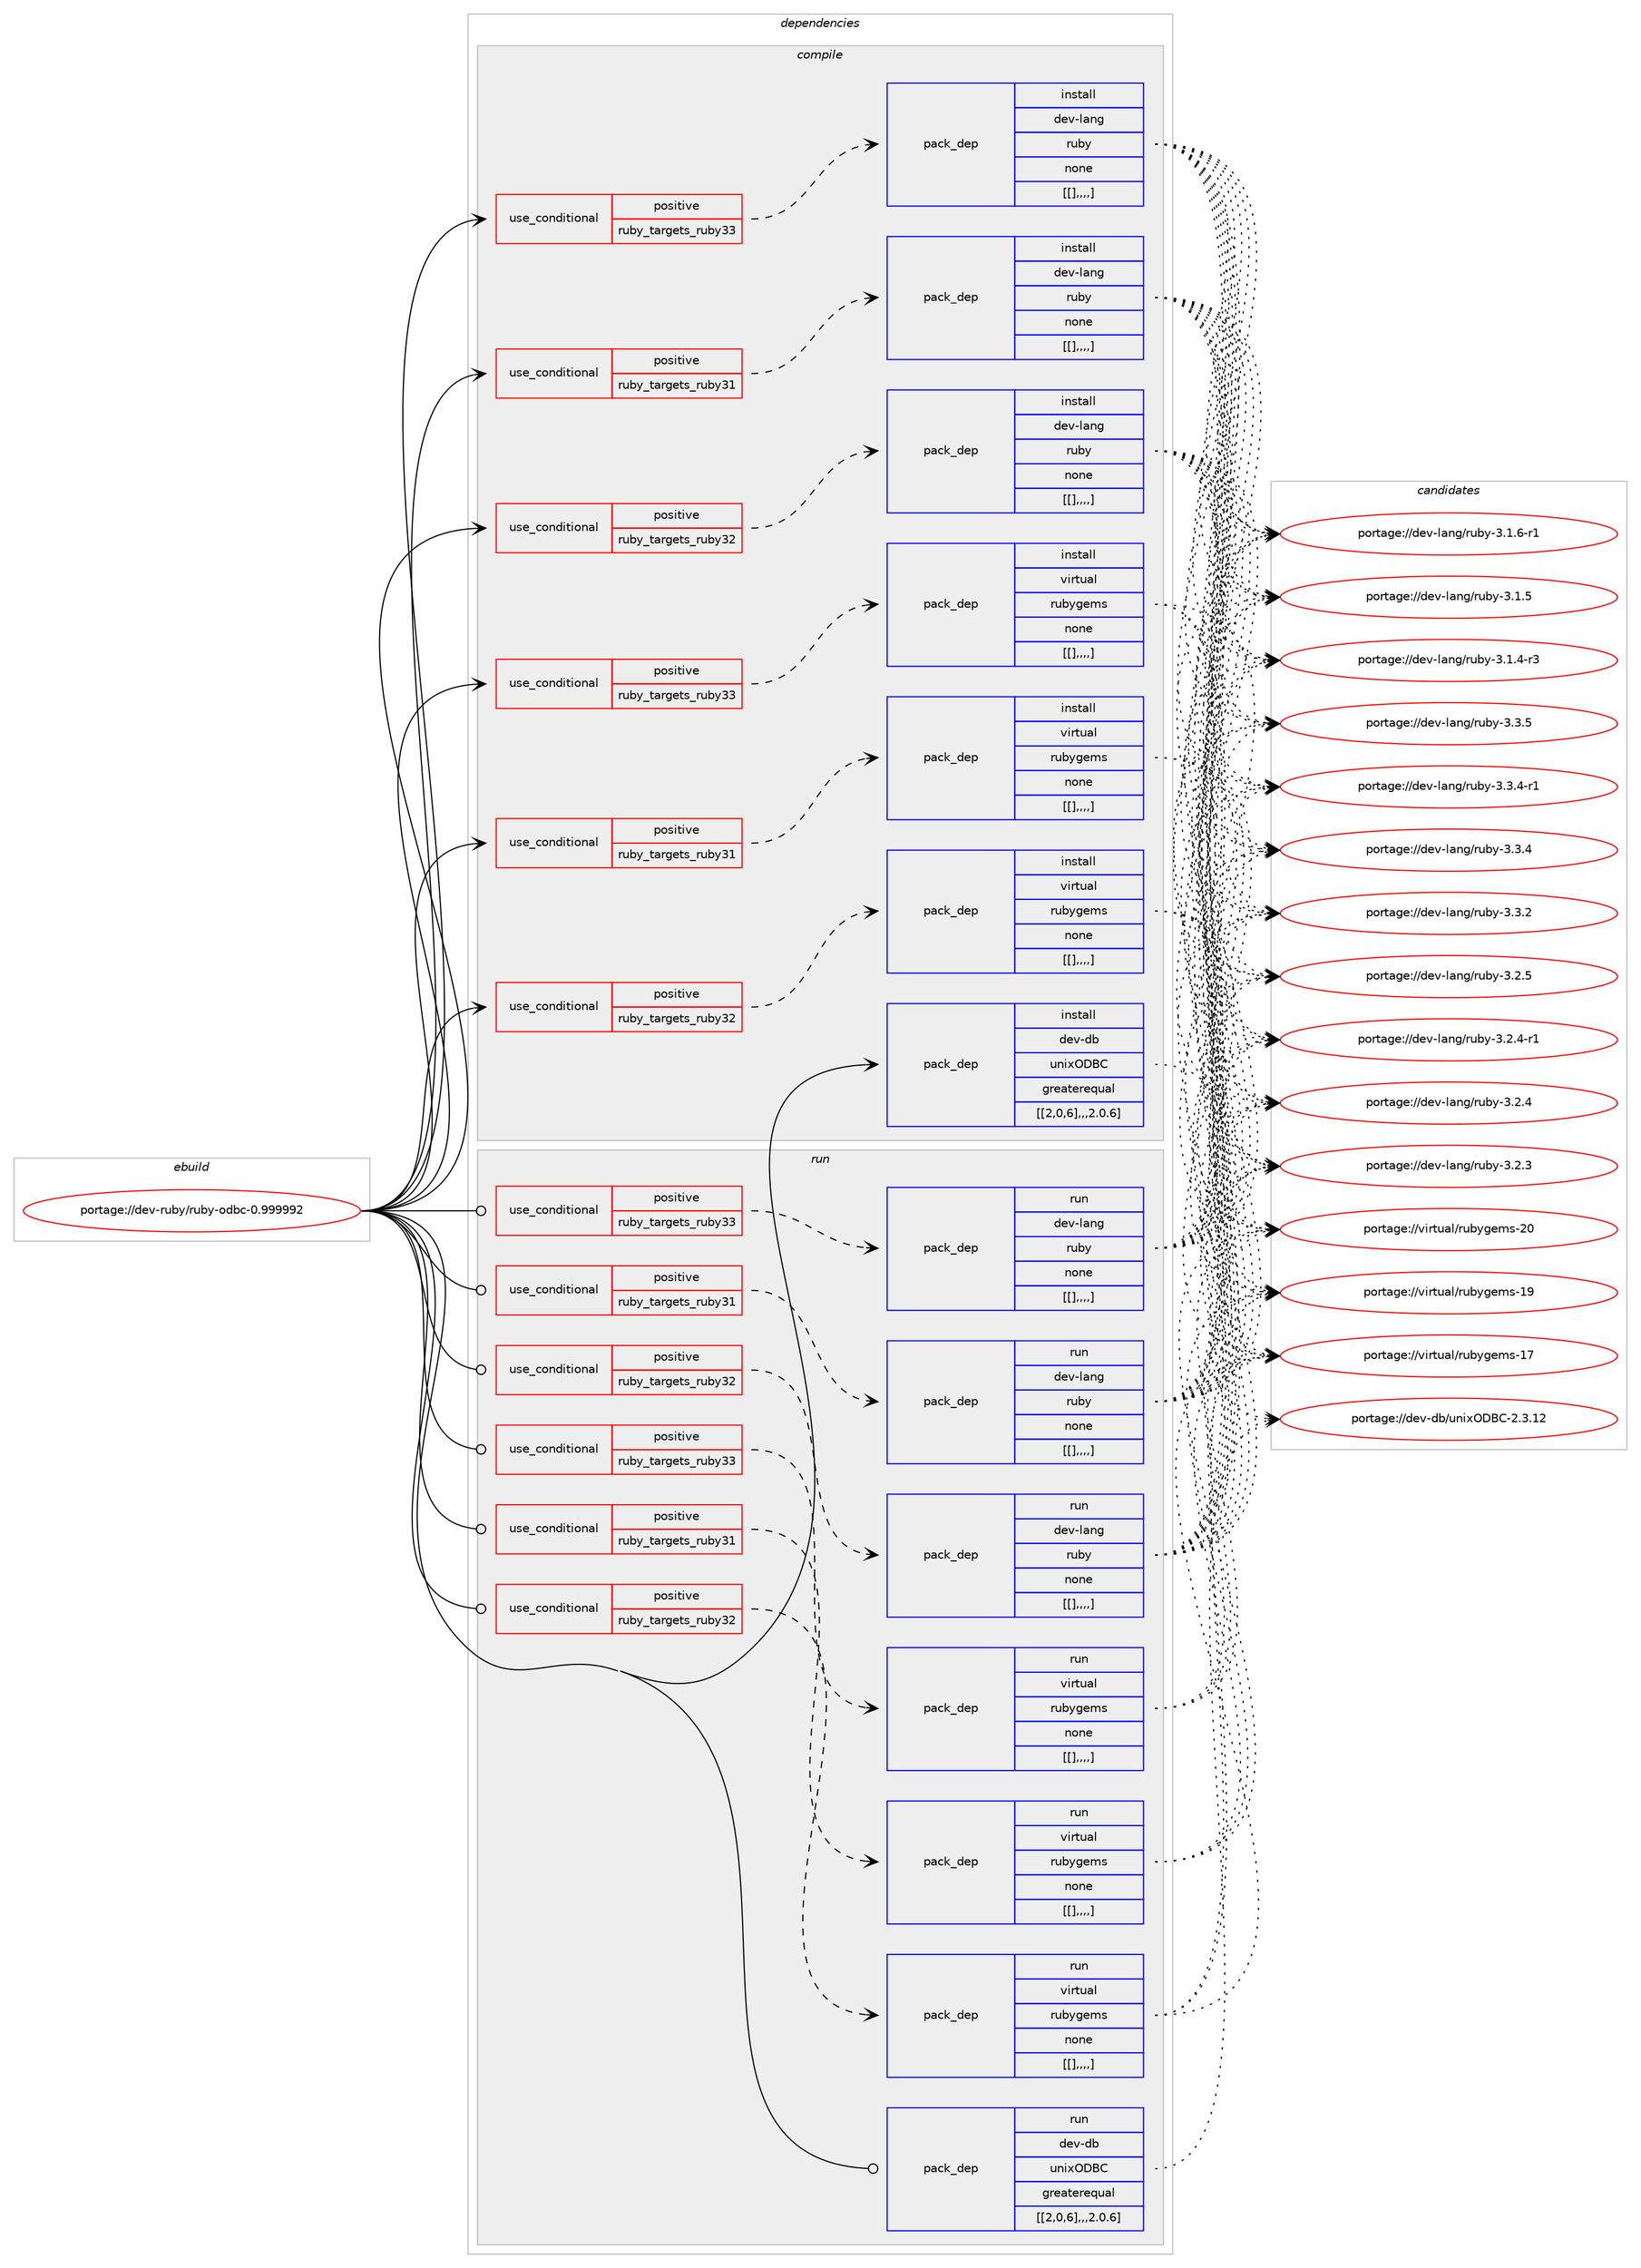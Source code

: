 digraph prolog {

# *************
# Graph options
# *************

newrank=true;
concentrate=true;
compound=true;
graph [rankdir=LR,fontname=Helvetica,fontsize=10,ranksep=1.5];#, ranksep=2.5, nodesep=0.2];
edge  [arrowhead=vee];
node  [fontname=Helvetica,fontsize=10];

# **********
# The ebuild
# **********

subgraph cluster_leftcol {
color=gray;
label=<<i>ebuild</i>>;
id [label="portage://dev-ruby/ruby-odbc-0.999992", color=red, width=4, href="../dev-ruby/ruby-odbc-0.999992.svg"];
}

# ****************
# The dependencies
# ****************

subgraph cluster_midcol {
color=gray;
label=<<i>dependencies</i>>;
subgraph cluster_compile {
fillcolor="#eeeeee";
style=filled;
label=<<i>compile</i>>;
subgraph cond57151 {
dependency204434 [label=<<TABLE BORDER="0" CELLBORDER="1" CELLSPACING="0" CELLPADDING="4"><TR><TD ROWSPAN="3" CELLPADDING="10">use_conditional</TD></TR><TR><TD>positive</TD></TR><TR><TD>ruby_targets_ruby31</TD></TR></TABLE>>, shape=none, color=red];
subgraph pack145906 {
dependency204435 [label=<<TABLE BORDER="0" CELLBORDER="1" CELLSPACING="0" CELLPADDING="4" WIDTH="220"><TR><TD ROWSPAN="6" CELLPADDING="30">pack_dep</TD></TR><TR><TD WIDTH="110">install</TD></TR><TR><TD>dev-lang</TD></TR><TR><TD>ruby</TD></TR><TR><TD>none</TD></TR><TR><TD>[[],,,,]</TD></TR></TABLE>>, shape=none, color=blue];
}
dependency204434:e -> dependency204435:w [weight=20,style="dashed",arrowhead="vee"];
}
id:e -> dependency204434:w [weight=20,style="solid",arrowhead="vee"];
subgraph cond57152 {
dependency204436 [label=<<TABLE BORDER="0" CELLBORDER="1" CELLSPACING="0" CELLPADDING="4"><TR><TD ROWSPAN="3" CELLPADDING="10">use_conditional</TD></TR><TR><TD>positive</TD></TR><TR><TD>ruby_targets_ruby31</TD></TR></TABLE>>, shape=none, color=red];
subgraph pack145907 {
dependency204437 [label=<<TABLE BORDER="0" CELLBORDER="1" CELLSPACING="0" CELLPADDING="4" WIDTH="220"><TR><TD ROWSPAN="6" CELLPADDING="30">pack_dep</TD></TR><TR><TD WIDTH="110">install</TD></TR><TR><TD>virtual</TD></TR><TR><TD>rubygems</TD></TR><TR><TD>none</TD></TR><TR><TD>[[],,,,]</TD></TR></TABLE>>, shape=none, color=blue];
}
dependency204436:e -> dependency204437:w [weight=20,style="dashed",arrowhead="vee"];
}
id:e -> dependency204436:w [weight=20,style="solid",arrowhead="vee"];
subgraph cond57153 {
dependency204438 [label=<<TABLE BORDER="0" CELLBORDER="1" CELLSPACING="0" CELLPADDING="4"><TR><TD ROWSPAN="3" CELLPADDING="10">use_conditional</TD></TR><TR><TD>positive</TD></TR><TR><TD>ruby_targets_ruby32</TD></TR></TABLE>>, shape=none, color=red];
subgraph pack145908 {
dependency204439 [label=<<TABLE BORDER="0" CELLBORDER="1" CELLSPACING="0" CELLPADDING="4" WIDTH="220"><TR><TD ROWSPAN="6" CELLPADDING="30">pack_dep</TD></TR><TR><TD WIDTH="110">install</TD></TR><TR><TD>dev-lang</TD></TR><TR><TD>ruby</TD></TR><TR><TD>none</TD></TR><TR><TD>[[],,,,]</TD></TR></TABLE>>, shape=none, color=blue];
}
dependency204438:e -> dependency204439:w [weight=20,style="dashed",arrowhead="vee"];
}
id:e -> dependency204438:w [weight=20,style="solid",arrowhead="vee"];
subgraph cond57154 {
dependency204440 [label=<<TABLE BORDER="0" CELLBORDER="1" CELLSPACING="0" CELLPADDING="4"><TR><TD ROWSPAN="3" CELLPADDING="10">use_conditional</TD></TR><TR><TD>positive</TD></TR><TR><TD>ruby_targets_ruby32</TD></TR></TABLE>>, shape=none, color=red];
subgraph pack145909 {
dependency204441 [label=<<TABLE BORDER="0" CELLBORDER="1" CELLSPACING="0" CELLPADDING="4" WIDTH="220"><TR><TD ROWSPAN="6" CELLPADDING="30">pack_dep</TD></TR><TR><TD WIDTH="110">install</TD></TR><TR><TD>virtual</TD></TR><TR><TD>rubygems</TD></TR><TR><TD>none</TD></TR><TR><TD>[[],,,,]</TD></TR></TABLE>>, shape=none, color=blue];
}
dependency204440:e -> dependency204441:w [weight=20,style="dashed",arrowhead="vee"];
}
id:e -> dependency204440:w [weight=20,style="solid",arrowhead="vee"];
subgraph cond57155 {
dependency204442 [label=<<TABLE BORDER="0" CELLBORDER="1" CELLSPACING="0" CELLPADDING="4"><TR><TD ROWSPAN="3" CELLPADDING="10">use_conditional</TD></TR><TR><TD>positive</TD></TR><TR><TD>ruby_targets_ruby33</TD></TR></TABLE>>, shape=none, color=red];
subgraph pack145910 {
dependency204443 [label=<<TABLE BORDER="0" CELLBORDER="1" CELLSPACING="0" CELLPADDING="4" WIDTH="220"><TR><TD ROWSPAN="6" CELLPADDING="30">pack_dep</TD></TR><TR><TD WIDTH="110">install</TD></TR><TR><TD>dev-lang</TD></TR><TR><TD>ruby</TD></TR><TR><TD>none</TD></TR><TR><TD>[[],,,,]</TD></TR></TABLE>>, shape=none, color=blue];
}
dependency204442:e -> dependency204443:w [weight=20,style="dashed",arrowhead="vee"];
}
id:e -> dependency204442:w [weight=20,style="solid",arrowhead="vee"];
subgraph cond57156 {
dependency204444 [label=<<TABLE BORDER="0" CELLBORDER="1" CELLSPACING="0" CELLPADDING="4"><TR><TD ROWSPAN="3" CELLPADDING="10">use_conditional</TD></TR><TR><TD>positive</TD></TR><TR><TD>ruby_targets_ruby33</TD></TR></TABLE>>, shape=none, color=red];
subgraph pack145911 {
dependency204445 [label=<<TABLE BORDER="0" CELLBORDER="1" CELLSPACING="0" CELLPADDING="4" WIDTH="220"><TR><TD ROWSPAN="6" CELLPADDING="30">pack_dep</TD></TR><TR><TD WIDTH="110">install</TD></TR><TR><TD>virtual</TD></TR><TR><TD>rubygems</TD></TR><TR><TD>none</TD></TR><TR><TD>[[],,,,]</TD></TR></TABLE>>, shape=none, color=blue];
}
dependency204444:e -> dependency204445:w [weight=20,style="dashed",arrowhead="vee"];
}
id:e -> dependency204444:w [weight=20,style="solid",arrowhead="vee"];
subgraph pack145912 {
dependency204446 [label=<<TABLE BORDER="0" CELLBORDER="1" CELLSPACING="0" CELLPADDING="4" WIDTH="220"><TR><TD ROWSPAN="6" CELLPADDING="30">pack_dep</TD></TR><TR><TD WIDTH="110">install</TD></TR><TR><TD>dev-db</TD></TR><TR><TD>unixODBC</TD></TR><TR><TD>greaterequal</TD></TR><TR><TD>[[2,0,6],,,2.0.6]</TD></TR></TABLE>>, shape=none, color=blue];
}
id:e -> dependency204446:w [weight=20,style="solid",arrowhead="vee"];
}
subgraph cluster_compileandrun {
fillcolor="#eeeeee";
style=filled;
label=<<i>compile and run</i>>;
}
subgraph cluster_run {
fillcolor="#eeeeee";
style=filled;
label=<<i>run</i>>;
subgraph cond57157 {
dependency204447 [label=<<TABLE BORDER="0" CELLBORDER="1" CELLSPACING="0" CELLPADDING="4"><TR><TD ROWSPAN="3" CELLPADDING="10">use_conditional</TD></TR><TR><TD>positive</TD></TR><TR><TD>ruby_targets_ruby31</TD></TR></TABLE>>, shape=none, color=red];
subgraph pack145913 {
dependency204448 [label=<<TABLE BORDER="0" CELLBORDER="1" CELLSPACING="0" CELLPADDING="4" WIDTH="220"><TR><TD ROWSPAN="6" CELLPADDING="30">pack_dep</TD></TR><TR><TD WIDTH="110">run</TD></TR><TR><TD>dev-lang</TD></TR><TR><TD>ruby</TD></TR><TR><TD>none</TD></TR><TR><TD>[[],,,,]</TD></TR></TABLE>>, shape=none, color=blue];
}
dependency204447:e -> dependency204448:w [weight=20,style="dashed",arrowhead="vee"];
}
id:e -> dependency204447:w [weight=20,style="solid",arrowhead="odot"];
subgraph cond57158 {
dependency204449 [label=<<TABLE BORDER="0" CELLBORDER="1" CELLSPACING="0" CELLPADDING="4"><TR><TD ROWSPAN="3" CELLPADDING="10">use_conditional</TD></TR><TR><TD>positive</TD></TR><TR><TD>ruby_targets_ruby31</TD></TR></TABLE>>, shape=none, color=red];
subgraph pack145914 {
dependency204450 [label=<<TABLE BORDER="0" CELLBORDER="1" CELLSPACING="0" CELLPADDING="4" WIDTH="220"><TR><TD ROWSPAN="6" CELLPADDING="30">pack_dep</TD></TR><TR><TD WIDTH="110">run</TD></TR><TR><TD>virtual</TD></TR><TR><TD>rubygems</TD></TR><TR><TD>none</TD></TR><TR><TD>[[],,,,]</TD></TR></TABLE>>, shape=none, color=blue];
}
dependency204449:e -> dependency204450:w [weight=20,style="dashed",arrowhead="vee"];
}
id:e -> dependency204449:w [weight=20,style="solid",arrowhead="odot"];
subgraph cond57159 {
dependency204451 [label=<<TABLE BORDER="0" CELLBORDER="1" CELLSPACING="0" CELLPADDING="4"><TR><TD ROWSPAN="3" CELLPADDING="10">use_conditional</TD></TR><TR><TD>positive</TD></TR><TR><TD>ruby_targets_ruby32</TD></TR></TABLE>>, shape=none, color=red];
subgraph pack145915 {
dependency204452 [label=<<TABLE BORDER="0" CELLBORDER="1" CELLSPACING="0" CELLPADDING="4" WIDTH="220"><TR><TD ROWSPAN="6" CELLPADDING="30">pack_dep</TD></TR><TR><TD WIDTH="110">run</TD></TR><TR><TD>dev-lang</TD></TR><TR><TD>ruby</TD></TR><TR><TD>none</TD></TR><TR><TD>[[],,,,]</TD></TR></TABLE>>, shape=none, color=blue];
}
dependency204451:e -> dependency204452:w [weight=20,style="dashed",arrowhead="vee"];
}
id:e -> dependency204451:w [weight=20,style="solid",arrowhead="odot"];
subgraph cond57160 {
dependency204453 [label=<<TABLE BORDER="0" CELLBORDER="1" CELLSPACING="0" CELLPADDING="4"><TR><TD ROWSPAN="3" CELLPADDING="10">use_conditional</TD></TR><TR><TD>positive</TD></TR><TR><TD>ruby_targets_ruby32</TD></TR></TABLE>>, shape=none, color=red];
subgraph pack145916 {
dependency204454 [label=<<TABLE BORDER="0" CELLBORDER="1" CELLSPACING="0" CELLPADDING="4" WIDTH="220"><TR><TD ROWSPAN="6" CELLPADDING="30">pack_dep</TD></TR><TR><TD WIDTH="110">run</TD></TR><TR><TD>virtual</TD></TR><TR><TD>rubygems</TD></TR><TR><TD>none</TD></TR><TR><TD>[[],,,,]</TD></TR></TABLE>>, shape=none, color=blue];
}
dependency204453:e -> dependency204454:w [weight=20,style="dashed",arrowhead="vee"];
}
id:e -> dependency204453:w [weight=20,style="solid",arrowhead="odot"];
subgraph cond57161 {
dependency204455 [label=<<TABLE BORDER="0" CELLBORDER="1" CELLSPACING="0" CELLPADDING="4"><TR><TD ROWSPAN="3" CELLPADDING="10">use_conditional</TD></TR><TR><TD>positive</TD></TR><TR><TD>ruby_targets_ruby33</TD></TR></TABLE>>, shape=none, color=red];
subgraph pack145917 {
dependency204456 [label=<<TABLE BORDER="0" CELLBORDER="1" CELLSPACING="0" CELLPADDING="4" WIDTH="220"><TR><TD ROWSPAN="6" CELLPADDING="30">pack_dep</TD></TR><TR><TD WIDTH="110">run</TD></TR><TR><TD>dev-lang</TD></TR><TR><TD>ruby</TD></TR><TR><TD>none</TD></TR><TR><TD>[[],,,,]</TD></TR></TABLE>>, shape=none, color=blue];
}
dependency204455:e -> dependency204456:w [weight=20,style="dashed",arrowhead="vee"];
}
id:e -> dependency204455:w [weight=20,style="solid",arrowhead="odot"];
subgraph cond57162 {
dependency204457 [label=<<TABLE BORDER="0" CELLBORDER="1" CELLSPACING="0" CELLPADDING="4"><TR><TD ROWSPAN="3" CELLPADDING="10">use_conditional</TD></TR><TR><TD>positive</TD></TR><TR><TD>ruby_targets_ruby33</TD></TR></TABLE>>, shape=none, color=red];
subgraph pack145918 {
dependency204458 [label=<<TABLE BORDER="0" CELLBORDER="1" CELLSPACING="0" CELLPADDING="4" WIDTH="220"><TR><TD ROWSPAN="6" CELLPADDING="30">pack_dep</TD></TR><TR><TD WIDTH="110">run</TD></TR><TR><TD>virtual</TD></TR><TR><TD>rubygems</TD></TR><TR><TD>none</TD></TR><TR><TD>[[],,,,]</TD></TR></TABLE>>, shape=none, color=blue];
}
dependency204457:e -> dependency204458:w [weight=20,style="dashed",arrowhead="vee"];
}
id:e -> dependency204457:w [weight=20,style="solid",arrowhead="odot"];
subgraph pack145919 {
dependency204459 [label=<<TABLE BORDER="0" CELLBORDER="1" CELLSPACING="0" CELLPADDING="4" WIDTH="220"><TR><TD ROWSPAN="6" CELLPADDING="30">pack_dep</TD></TR><TR><TD WIDTH="110">run</TD></TR><TR><TD>dev-db</TD></TR><TR><TD>unixODBC</TD></TR><TR><TD>greaterequal</TD></TR><TR><TD>[[2,0,6],,,2.0.6]</TD></TR></TABLE>>, shape=none, color=blue];
}
id:e -> dependency204459:w [weight=20,style="solid",arrowhead="odot"];
}
}

# **************
# The candidates
# **************

subgraph cluster_choices {
rank=same;
color=gray;
label=<<i>candidates</i>>;

subgraph choice145906 {
color=black;
nodesep=1;
choice10010111845108971101034711411798121455146514653 [label="portage://dev-lang/ruby-3.3.5", color=red, width=4,href="../dev-lang/ruby-3.3.5.svg"];
choice100101118451089711010347114117981214551465146524511449 [label="portage://dev-lang/ruby-3.3.4-r1", color=red, width=4,href="../dev-lang/ruby-3.3.4-r1.svg"];
choice10010111845108971101034711411798121455146514652 [label="portage://dev-lang/ruby-3.3.4", color=red, width=4,href="../dev-lang/ruby-3.3.4.svg"];
choice10010111845108971101034711411798121455146514650 [label="portage://dev-lang/ruby-3.3.2", color=red, width=4,href="../dev-lang/ruby-3.3.2.svg"];
choice10010111845108971101034711411798121455146504653 [label="portage://dev-lang/ruby-3.2.5", color=red, width=4,href="../dev-lang/ruby-3.2.5.svg"];
choice100101118451089711010347114117981214551465046524511449 [label="portage://dev-lang/ruby-3.2.4-r1", color=red, width=4,href="../dev-lang/ruby-3.2.4-r1.svg"];
choice10010111845108971101034711411798121455146504652 [label="portage://dev-lang/ruby-3.2.4", color=red, width=4,href="../dev-lang/ruby-3.2.4.svg"];
choice10010111845108971101034711411798121455146504651 [label="portage://dev-lang/ruby-3.2.3", color=red, width=4,href="../dev-lang/ruby-3.2.3.svg"];
choice100101118451089711010347114117981214551464946544511449 [label="portage://dev-lang/ruby-3.1.6-r1", color=red, width=4,href="../dev-lang/ruby-3.1.6-r1.svg"];
choice10010111845108971101034711411798121455146494653 [label="portage://dev-lang/ruby-3.1.5", color=red, width=4,href="../dev-lang/ruby-3.1.5.svg"];
choice100101118451089711010347114117981214551464946524511451 [label="portage://dev-lang/ruby-3.1.4-r3", color=red, width=4,href="../dev-lang/ruby-3.1.4-r3.svg"];
dependency204435:e -> choice10010111845108971101034711411798121455146514653:w [style=dotted,weight="100"];
dependency204435:e -> choice100101118451089711010347114117981214551465146524511449:w [style=dotted,weight="100"];
dependency204435:e -> choice10010111845108971101034711411798121455146514652:w [style=dotted,weight="100"];
dependency204435:e -> choice10010111845108971101034711411798121455146514650:w [style=dotted,weight="100"];
dependency204435:e -> choice10010111845108971101034711411798121455146504653:w [style=dotted,weight="100"];
dependency204435:e -> choice100101118451089711010347114117981214551465046524511449:w [style=dotted,weight="100"];
dependency204435:e -> choice10010111845108971101034711411798121455146504652:w [style=dotted,weight="100"];
dependency204435:e -> choice10010111845108971101034711411798121455146504651:w [style=dotted,weight="100"];
dependency204435:e -> choice100101118451089711010347114117981214551464946544511449:w [style=dotted,weight="100"];
dependency204435:e -> choice10010111845108971101034711411798121455146494653:w [style=dotted,weight="100"];
dependency204435:e -> choice100101118451089711010347114117981214551464946524511451:w [style=dotted,weight="100"];
}
subgraph choice145907 {
color=black;
nodesep=1;
choice118105114116117971084711411798121103101109115455048 [label="portage://virtual/rubygems-20", color=red, width=4,href="../virtual/rubygems-20.svg"];
choice118105114116117971084711411798121103101109115454957 [label="portage://virtual/rubygems-19", color=red, width=4,href="../virtual/rubygems-19.svg"];
choice118105114116117971084711411798121103101109115454955 [label="portage://virtual/rubygems-17", color=red, width=4,href="../virtual/rubygems-17.svg"];
dependency204437:e -> choice118105114116117971084711411798121103101109115455048:w [style=dotted,weight="100"];
dependency204437:e -> choice118105114116117971084711411798121103101109115454957:w [style=dotted,weight="100"];
dependency204437:e -> choice118105114116117971084711411798121103101109115454955:w [style=dotted,weight="100"];
}
subgraph choice145908 {
color=black;
nodesep=1;
choice10010111845108971101034711411798121455146514653 [label="portage://dev-lang/ruby-3.3.5", color=red, width=4,href="../dev-lang/ruby-3.3.5.svg"];
choice100101118451089711010347114117981214551465146524511449 [label="portage://dev-lang/ruby-3.3.4-r1", color=red, width=4,href="../dev-lang/ruby-3.3.4-r1.svg"];
choice10010111845108971101034711411798121455146514652 [label="portage://dev-lang/ruby-3.3.4", color=red, width=4,href="../dev-lang/ruby-3.3.4.svg"];
choice10010111845108971101034711411798121455146514650 [label="portage://dev-lang/ruby-3.3.2", color=red, width=4,href="../dev-lang/ruby-3.3.2.svg"];
choice10010111845108971101034711411798121455146504653 [label="portage://dev-lang/ruby-3.2.5", color=red, width=4,href="../dev-lang/ruby-3.2.5.svg"];
choice100101118451089711010347114117981214551465046524511449 [label="portage://dev-lang/ruby-3.2.4-r1", color=red, width=4,href="../dev-lang/ruby-3.2.4-r1.svg"];
choice10010111845108971101034711411798121455146504652 [label="portage://dev-lang/ruby-3.2.4", color=red, width=4,href="../dev-lang/ruby-3.2.4.svg"];
choice10010111845108971101034711411798121455146504651 [label="portage://dev-lang/ruby-3.2.3", color=red, width=4,href="../dev-lang/ruby-3.2.3.svg"];
choice100101118451089711010347114117981214551464946544511449 [label="portage://dev-lang/ruby-3.1.6-r1", color=red, width=4,href="../dev-lang/ruby-3.1.6-r1.svg"];
choice10010111845108971101034711411798121455146494653 [label="portage://dev-lang/ruby-3.1.5", color=red, width=4,href="../dev-lang/ruby-3.1.5.svg"];
choice100101118451089711010347114117981214551464946524511451 [label="portage://dev-lang/ruby-3.1.4-r3", color=red, width=4,href="../dev-lang/ruby-3.1.4-r3.svg"];
dependency204439:e -> choice10010111845108971101034711411798121455146514653:w [style=dotted,weight="100"];
dependency204439:e -> choice100101118451089711010347114117981214551465146524511449:w [style=dotted,weight="100"];
dependency204439:e -> choice10010111845108971101034711411798121455146514652:w [style=dotted,weight="100"];
dependency204439:e -> choice10010111845108971101034711411798121455146514650:w [style=dotted,weight="100"];
dependency204439:e -> choice10010111845108971101034711411798121455146504653:w [style=dotted,weight="100"];
dependency204439:e -> choice100101118451089711010347114117981214551465046524511449:w [style=dotted,weight="100"];
dependency204439:e -> choice10010111845108971101034711411798121455146504652:w [style=dotted,weight="100"];
dependency204439:e -> choice10010111845108971101034711411798121455146504651:w [style=dotted,weight="100"];
dependency204439:e -> choice100101118451089711010347114117981214551464946544511449:w [style=dotted,weight="100"];
dependency204439:e -> choice10010111845108971101034711411798121455146494653:w [style=dotted,weight="100"];
dependency204439:e -> choice100101118451089711010347114117981214551464946524511451:w [style=dotted,weight="100"];
}
subgraph choice145909 {
color=black;
nodesep=1;
choice118105114116117971084711411798121103101109115455048 [label="portage://virtual/rubygems-20", color=red, width=4,href="../virtual/rubygems-20.svg"];
choice118105114116117971084711411798121103101109115454957 [label="portage://virtual/rubygems-19", color=red, width=4,href="../virtual/rubygems-19.svg"];
choice118105114116117971084711411798121103101109115454955 [label="portage://virtual/rubygems-17", color=red, width=4,href="../virtual/rubygems-17.svg"];
dependency204441:e -> choice118105114116117971084711411798121103101109115455048:w [style=dotted,weight="100"];
dependency204441:e -> choice118105114116117971084711411798121103101109115454957:w [style=dotted,weight="100"];
dependency204441:e -> choice118105114116117971084711411798121103101109115454955:w [style=dotted,weight="100"];
}
subgraph choice145910 {
color=black;
nodesep=1;
choice10010111845108971101034711411798121455146514653 [label="portage://dev-lang/ruby-3.3.5", color=red, width=4,href="../dev-lang/ruby-3.3.5.svg"];
choice100101118451089711010347114117981214551465146524511449 [label="portage://dev-lang/ruby-3.3.4-r1", color=red, width=4,href="../dev-lang/ruby-3.3.4-r1.svg"];
choice10010111845108971101034711411798121455146514652 [label="portage://dev-lang/ruby-3.3.4", color=red, width=4,href="../dev-lang/ruby-3.3.4.svg"];
choice10010111845108971101034711411798121455146514650 [label="portage://dev-lang/ruby-3.3.2", color=red, width=4,href="../dev-lang/ruby-3.3.2.svg"];
choice10010111845108971101034711411798121455146504653 [label="portage://dev-lang/ruby-3.2.5", color=red, width=4,href="../dev-lang/ruby-3.2.5.svg"];
choice100101118451089711010347114117981214551465046524511449 [label="portage://dev-lang/ruby-3.2.4-r1", color=red, width=4,href="../dev-lang/ruby-3.2.4-r1.svg"];
choice10010111845108971101034711411798121455146504652 [label="portage://dev-lang/ruby-3.2.4", color=red, width=4,href="../dev-lang/ruby-3.2.4.svg"];
choice10010111845108971101034711411798121455146504651 [label="portage://dev-lang/ruby-3.2.3", color=red, width=4,href="../dev-lang/ruby-3.2.3.svg"];
choice100101118451089711010347114117981214551464946544511449 [label="portage://dev-lang/ruby-3.1.6-r1", color=red, width=4,href="../dev-lang/ruby-3.1.6-r1.svg"];
choice10010111845108971101034711411798121455146494653 [label="portage://dev-lang/ruby-3.1.5", color=red, width=4,href="../dev-lang/ruby-3.1.5.svg"];
choice100101118451089711010347114117981214551464946524511451 [label="portage://dev-lang/ruby-3.1.4-r3", color=red, width=4,href="../dev-lang/ruby-3.1.4-r3.svg"];
dependency204443:e -> choice10010111845108971101034711411798121455146514653:w [style=dotted,weight="100"];
dependency204443:e -> choice100101118451089711010347114117981214551465146524511449:w [style=dotted,weight="100"];
dependency204443:e -> choice10010111845108971101034711411798121455146514652:w [style=dotted,weight="100"];
dependency204443:e -> choice10010111845108971101034711411798121455146514650:w [style=dotted,weight="100"];
dependency204443:e -> choice10010111845108971101034711411798121455146504653:w [style=dotted,weight="100"];
dependency204443:e -> choice100101118451089711010347114117981214551465046524511449:w [style=dotted,weight="100"];
dependency204443:e -> choice10010111845108971101034711411798121455146504652:w [style=dotted,weight="100"];
dependency204443:e -> choice10010111845108971101034711411798121455146504651:w [style=dotted,weight="100"];
dependency204443:e -> choice100101118451089711010347114117981214551464946544511449:w [style=dotted,weight="100"];
dependency204443:e -> choice10010111845108971101034711411798121455146494653:w [style=dotted,weight="100"];
dependency204443:e -> choice100101118451089711010347114117981214551464946524511451:w [style=dotted,weight="100"];
}
subgraph choice145911 {
color=black;
nodesep=1;
choice118105114116117971084711411798121103101109115455048 [label="portage://virtual/rubygems-20", color=red, width=4,href="../virtual/rubygems-20.svg"];
choice118105114116117971084711411798121103101109115454957 [label="portage://virtual/rubygems-19", color=red, width=4,href="../virtual/rubygems-19.svg"];
choice118105114116117971084711411798121103101109115454955 [label="portage://virtual/rubygems-17", color=red, width=4,href="../virtual/rubygems-17.svg"];
dependency204445:e -> choice118105114116117971084711411798121103101109115455048:w [style=dotted,weight="100"];
dependency204445:e -> choice118105114116117971084711411798121103101109115454957:w [style=dotted,weight="100"];
dependency204445:e -> choice118105114116117971084711411798121103101109115454955:w [style=dotted,weight="100"];
}
subgraph choice145912 {
color=black;
nodesep=1;
choice1001011184510098471171101051207968666745504651464950 [label="portage://dev-db/unixODBC-2.3.12", color=red, width=4,href="../dev-db/unixODBC-2.3.12.svg"];
dependency204446:e -> choice1001011184510098471171101051207968666745504651464950:w [style=dotted,weight="100"];
}
subgraph choice145913 {
color=black;
nodesep=1;
choice10010111845108971101034711411798121455146514653 [label="portage://dev-lang/ruby-3.3.5", color=red, width=4,href="../dev-lang/ruby-3.3.5.svg"];
choice100101118451089711010347114117981214551465146524511449 [label="portage://dev-lang/ruby-3.3.4-r1", color=red, width=4,href="../dev-lang/ruby-3.3.4-r1.svg"];
choice10010111845108971101034711411798121455146514652 [label="portage://dev-lang/ruby-3.3.4", color=red, width=4,href="../dev-lang/ruby-3.3.4.svg"];
choice10010111845108971101034711411798121455146514650 [label="portage://dev-lang/ruby-3.3.2", color=red, width=4,href="../dev-lang/ruby-3.3.2.svg"];
choice10010111845108971101034711411798121455146504653 [label="portage://dev-lang/ruby-3.2.5", color=red, width=4,href="../dev-lang/ruby-3.2.5.svg"];
choice100101118451089711010347114117981214551465046524511449 [label="portage://dev-lang/ruby-3.2.4-r1", color=red, width=4,href="../dev-lang/ruby-3.2.4-r1.svg"];
choice10010111845108971101034711411798121455146504652 [label="portage://dev-lang/ruby-3.2.4", color=red, width=4,href="../dev-lang/ruby-3.2.4.svg"];
choice10010111845108971101034711411798121455146504651 [label="portage://dev-lang/ruby-3.2.3", color=red, width=4,href="../dev-lang/ruby-3.2.3.svg"];
choice100101118451089711010347114117981214551464946544511449 [label="portage://dev-lang/ruby-3.1.6-r1", color=red, width=4,href="../dev-lang/ruby-3.1.6-r1.svg"];
choice10010111845108971101034711411798121455146494653 [label="portage://dev-lang/ruby-3.1.5", color=red, width=4,href="../dev-lang/ruby-3.1.5.svg"];
choice100101118451089711010347114117981214551464946524511451 [label="portage://dev-lang/ruby-3.1.4-r3", color=red, width=4,href="../dev-lang/ruby-3.1.4-r3.svg"];
dependency204448:e -> choice10010111845108971101034711411798121455146514653:w [style=dotted,weight="100"];
dependency204448:e -> choice100101118451089711010347114117981214551465146524511449:w [style=dotted,weight="100"];
dependency204448:e -> choice10010111845108971101034711411798121455146514652:w [style=dotted,weight="100"];
dependency204448:e -> choice10010111845108971101034711411798121455146514650:w [style=dotted,weight="100"];
dependency204448:e -> choice10010111845108971101034711411798121455146504653:w [style=dotted,weight="100"];
dependency204448:e -> choice100101118451089711010347114117981214551465046524511449:w [style=dotted,weight="100"];
dependency204448:e -> choice10010111845108971101034711411798121455146504652:w [style=dotted,weight="100"];
dependency204448:e -> choice10010111845108971101034711411798121455146504651:w [style=dotted,weight="100"];
dependency204448:e -> choice100101118451089711010347114117981214551464946544511449:w [style=dotted,weight="100"];
dependency204448:e -> choice10010111845108971101034711411798121455146494653:w [style=dotted,weight="100"];
dependency204448:e -> choice100101118451089711010347114117981214551464946524511451:w [style=dotted,weight="100"];
}
subgraph choice145914 {
color=black;
nodesep=1;
choice118105114116117971084711411798121103101109115455048 [label="portage://virtual/rubygems-20", color=red, width=4,href="../virtual/rubygems-20.svg"];
choice118105114116117971084711411798121103101109115454957 [label="portage://virtual/rubygems-19", color=red, width=4,href="../virtual/rubygems-19.svg"];
choice118105114116117971084711411798121103101109115454955 [label="portage://virtual/rubygems-17", color=red, width=4,href="../virtual/rubygems-17.svg"];
dependency204450:e -> choice118105114116117971084711411798121103101109115455048:w [style=dotted,weight="100"];
dependency204450:e -> choice118105114116117971084711411798121103101109115454957:w [style=dotted,weight="100"];
dependency204450:e -> choice118105114116117971084711411798121103101109115454955:w [style=dotted,weight="100"];
}
subgraph choice145915 {
color=black;
nodesep=1;
choice10010111845108971101034711411798121455146514653 [label="portage://dev-lang/ruby-3.3.5", color=red, width=4,href="../dev-lang/ruby-3.3.5.svg"];
choice100101118451089711010347114117981214551465146524511449 [label="portage://dev-lang/ruby-3.3.4-r1", color=red, width=4,href="../dev-lang/ruby-3.3.4-r1.svg"];
choice10010111845108971101034711411798121455146514652 [label="portage://dev-lang/ruby-3.3.4", color=red, width=4,href="../dev-lang/ruby-3.3.4.svg"];
choice10010111845108971101034711411798121455146514650 [label="portage://dev-lang/ruby-3.3.2", color=red, width=4,href="../dev-lang/ruby-3.3.2.svg"];
choice10010111845108971101034711411798121455146504653 [label="portage://dev-lang/ruby-3.2.5", color=red, width=4,href="../dev-lang/ruby-3.2.5.svg"];
choice100101118451089711010347114117981214551465046524511449 [label="portage://dev-lang/ruby-3.2.4-r1", color=red, width=4,href="../dev-lang/ruby-3.2.4-r1.svg"];
choice10010111845108971101034711411798121455146504652 [label="portage://dev-lang/ruby-3.2.4", color=red, width=4,href="../dev-lang/ruby-3.2.4.svg"];
choice10010111845108971101034711411798121455146504651 [label="portage://dev-lang/ruby-3.2.3", color=red, width=4,href="../dev-lang/ruby-3.2.3.svg"];
choice100101118451089711010347114117981214551464946544511449 [label="portage://dev-lang/ruby-3.1.6-r1", color=red, width=4,href="../dev-lang/ruby-3.1.6-r1.svg"];
choice10010111845108971101034711411798121455146494653 [label="portage://dev-lang/ruby-3.1.5", color=red, width=4,href="../dev-lang/ruby-3.1.5.svg"];
choice100101118451089711010347114117981214551464946524511451 [label="portage://dev-lang/ruby-3.1.4-r3", color=red, width=4,href="../dev-lang/ruby-3.1.4-r3.svg"];
dependency204452:e -> choice10010111845108971101034711411798121455146514653:w [style=dotted,weight="100"];
dependency204452:e -> choice100101118451089711010347114117981214551465146524511449:w [style=dotted,weight="100"];
dependency204452:e -> choice10010111845108971101034711411798121455146514652:w [style=dotted,weight="100"];
dependency204452:e -> choice10010111845108971101034711411798121455146514650:w [style=dotted,weight="100"];
dependency204452:e -> choice10010111845108971101034711411798121455146504653:w [style=dotted,weight="100"];
dependency204452:e -> choice100101118451089711010347114117981214551465046524511449:w [style=dotted,weight="100"];
dependency204452:e -> choice10010111845108971101034711411798121455146504652:w [style=dotted,weight="100"];
dependency204452:e -> choice10010111845108971101034711411798121455146504651:w [style=dotted,weight="100"];
dependency204452:e -> choice100101118451089711010347114117981214551464946544511449:w [style=dotted,weight="100"];
dependency204452:e -> choice10010111845108971101034711411798121455146494653:w [style=dotted,weight="100"];
dependency204452:e -> choice100101118451089711010347114117981214551464946524511451:w [style=dotted,weight="100"];
}
subgraph choice145916 {
color=black;
nodesep=1;
choice118105114116117971084711411798121103101109115455048 [label="portage://virtual/rubygems-20", color=red, width=4,href="../virtual/rubygems-20.svg"];
choice118105114116117971084711411798121103101109115454957 [label="portage://virtual/rubygems-19", color=red, width=4,href="../virtual/rubygems-19.svg"];
choice118105114116117971084711411798121103101109115454955 [label="portage://virtual/rubygems-17", color=red, width=4,href="../virtual/rubygems-17.svg"];
dependency204454:e -> choice118105114116117971084711411798121103101109115455048:w [style=dotted,weight="100"];
dependency204454:e -> choice118105114116117971084711411798121103101109115454957:w [style=dotted,weight="100"];
dependency204454:e -> choice118105114116117971084711411798121103101109115454955:w [style=dotted,weight="100"];
}
subgraph choice145917 {
color=black;
nodesep=1;
choice10010111845108971101034711411798121455146514653 [label="portage://dev-lang/ruby-3.3.5", color=red, width=4,href="../dev-lang/ruby-3.3.5.svg"];
choice100101118451089711010347114117981214551465146524511449 [label="portage://dev-lang/ruby-3.3.4-r1", color=red, width=4,href="../dev-lang/ruby-3.3.4-r1.svg"];
choice10010111845108971101034711411798121455146514652 [label="portage://dev-lang/ruby-3.3.4", color=red, width=4,href="../dev-lang/ruby-3.3.4.svg"];
choice10010111845108971101034711411798121455146514650 [label="portage://dev-lang/ruby-3.3.2", color=red, width=4,href="../dev-lang/ruby-3.3.2.svg"];
choice10010111845108971101034711411798121455146504653 [label="portage://dev-lang/ruby-3.2.5", color=red, width=4,href="../dev-lang/ruby-3.2.5.svg"];
choice100101118451089711010347114117981214551465046524511449 [label="portage://dev-lang/ruby-3.2.4-r1", color=red, width=4,href="../dev-lang/ruby-3.2.4-r1.svg"];
choice10010111845108971101034711411798121455146504652 [label="portage://dev-lang/ruby-3.2.4", color=red, width=4,href="../dev-lang/ruby-3.2.4.svg"];
choice10010111845108971101034711411798121455146504651 [label="portage://dev-lang/ruby-3.2.3", color=red, width=4,href="../dev-lang/ruby-3.2.3.svg"];
choice100101118451089711010347114117981214551464946544511449 [label="portage://dev-lang/ruby-3.1.6-r1", color=red, width=4,href="../dev-lang/ruby-3.1.6-r1.svg"];
choice10010111845108971101034711411798121455146494653 [label="portage://dev-lang/ruby-3.1.5", color=red, width=4,href="../dev-lang/ruby-3.1.5.svg"];
choice100101118451089711010347114117981214551464946524511451 [label="portage://dev-lang/ruby-3.1.4-r3", color=red, width=4,href="../dev-lang/ruby-3.1.4-r3.svg"];
dependency204456:e -> choice10010111845108971101034711411798121455146514653:w [style=dotted,weight="100"];
dependency204456:e -> choice100101118451089711010347114117981214551465146524511449:w [style=dotted,weight="100"];
dependency204456:e -> choice10010111845108971101034711411798121455146514652:w [style=dotted,weight="100"];
dependency204456:e -> choice10010111845108971101034711411798121455146514650:w [style=dotted,weight="100"];
dependency204456:e -> choice10010111845108971101034711411798121455146504653:w [style=dotted,weight="100"];
dependency204456:e -> choice100101118451089711010347114117981214551465046524511449:w [style=dotted,weight="100"];
dependency204456:e -> choice10010111845108971101034711411798121455146504652:w [style=dotted,weight="100"];
dependency204456:e -> choice10010111845108971101034711411798121455146504651:w [style=dotted,weight="100"];
dependency204456:e -> choice100101118451089711010347114117981214551464946544511449:w [style=dotted,weight="100"];
dependency204456:e -> choice10010111845108971101034711411798121455146494653:w [style=dotted,weight="100"];
dependency204456:e -> choice100101118451089711010347114117981214551464946524511451:w [style=dotted,weight="100"];
}
subgraph choice145918 {
color=black;
nodesep=1;
choice118105114116117971084711411798121103101109115455048 [label="portage://virtual/rubygems-20", color=red, width=4,href="../virtual/rubygems-20.svg"];
choice118105114116117971084711411798121103101109115454957 [label="portage://virtual/rubygems-19", color=red, width=4,href="../virtual/rubygems-19.svg"];
choice118105114116117971084711411798121103101109115454955 [label="portage://virtual/rubygems-17", color=red, width=4,href="../virtual/rubygems-17.svg"];
dependency204458:e -> choice118105114116117971084711411798121103101109115455048:w [style=dotted,weight="100"];
dependency204458:e -> choice118105114116117971084711411798121103101109115454957:w [style=dotted,weight="100"];
dependency204458:e -> choice118105114116117971084711411798121103101109115454955:w [style=dotted,weight="100"];
}
subgraph choice145919 {
color=black;
nodesep=1;
choice1001011184510098471171101051207968666745504651464950 [label="portage://dev-db/unixODBC-2.3.12", color=red, width=4,href="../dev-db/unixODBC-2.3.12.svg"];
dependency204459:e -> choice1001011184510098471171101051207968666745504651464950:w [style=dotted,weight="100"];
}
}

}
